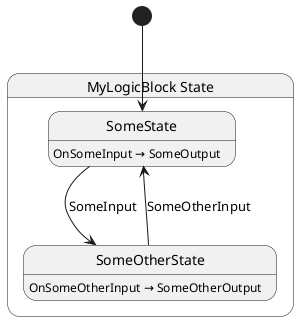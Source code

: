 @startuml MyLogicBlock
state "MyLogicBlock State" as Chickensoft_LogicBlocks_Tests_Fixtures_MyLogicBlock_State {
  state "SomeState" as Chickensoft_LogicBlocks_Tests_Fixtures_MyLogicBlock_State_SomeState {
    Chickensoft_LogicBlocks_Tests_Fixtures_MyLogicBlock_State_SomeState : OnSomeInput → SomeOutput
  }
  state "SomeOtherState" as Chickensoft_LogicBlocks_Tests_Fixtures_MyLogicBlock_State_SomeOtherState {
    Chickensoft_LogicBlocks_Tests_Fixtures_MyLogicBlock_State_SomeOtherState : OnSomeOtherInput → SomeOtherOutput
  }
}

Chickensoft_LogicBlocks_Tests_Fixtures_MyLogicBlock_State_SomeOtherState --> Chickensoft_LogicBlocks_Tests_Fixtures_MyLogicBlock_State_SomeState : SomeOtherInput
Chickensoft_LogicBlocks_Tests_Fixtures_MyLogicBlock_State_SomeState --> Chickensoft_LogicBlocks_Tests_Fixtures_MyLogicBlock_State_SomeOtherState : SomeInput

[*] --> Chickensoft_LogicBlocks_Tests_Fixtures_MyLogicBlock_State_SomeState
@enduml